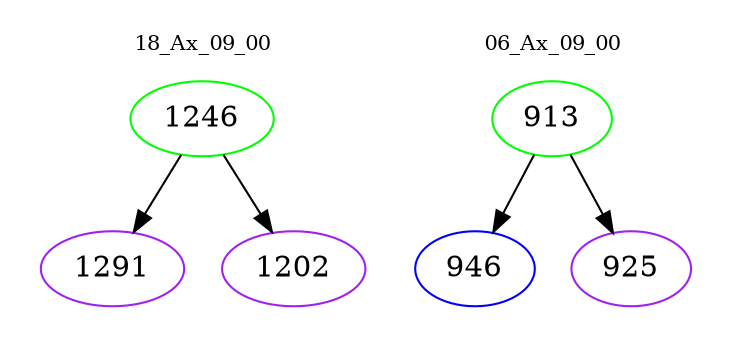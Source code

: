 digraph{
subgraph cluster_0 {
color = white
label = "18_Ax_09_00";
fontsize=10;
T0_1246 [label="1246", color="green"]
T0_1246 -> T0_1291 [color="black"]
T0_1291 [label="1291", color="purple"]
T0_1246 -> T0_1202 [color="black"]
T0_1202 [label="1202", color="purple"]
}
subgraph cluster_1 {
color = white
label = "06_Ax_09_00";
fontsize=10;
T1_913 [label="913", color="green"]
T1_913 -> T1_946 [color="black"]
T1_946 [label="946", color="blue"]
T1_913 -> T1_925 [color="black"]
T1_925 [label="925", color="purple"]
}
}
